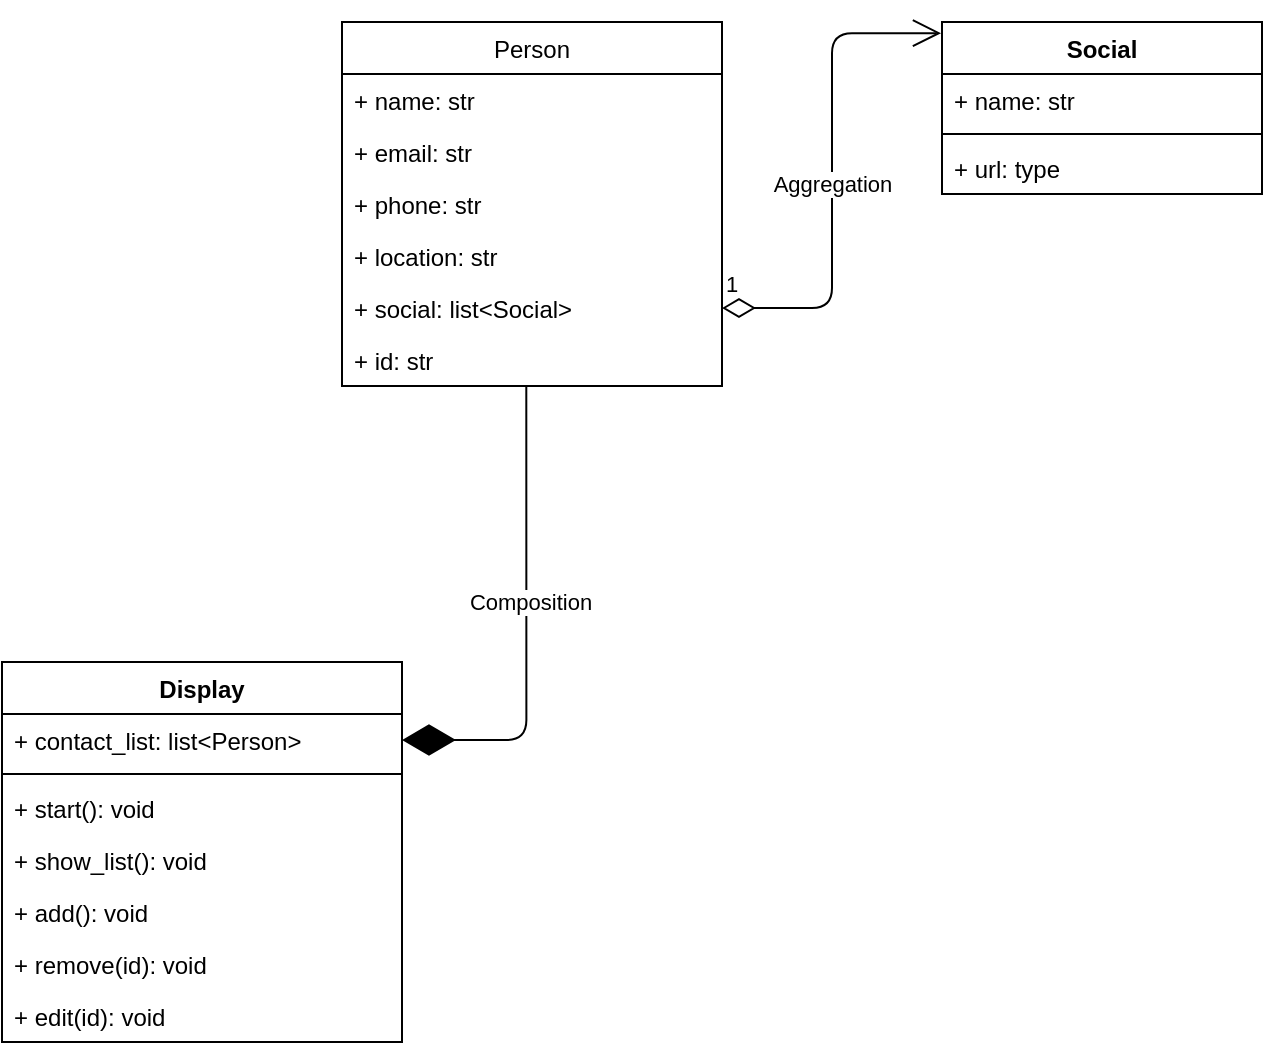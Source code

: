 <mxfile version="13.9.9" type="device"><diagram id="O037VclPRM51p_EmSUyC" name="Page-1"><mxGraphModel dx="805" dy="467" grid="1" gridSize="10" guides="1" tooltips="1" connect="1" arrows="1" fold="1" page="1" pageScale="1" pageWidth="4681" pageHeight="3300" math="0" shadow="0"><root><mxCell id="0"/><mxCell id="1" parent="0"/><mxCell id="Y_wmeO0k4HhekkkZU7I8-1" value="Person" style="swimlane;fontStyle=0;childLayout=stackLayout;horizontal=1;startSize=26;fillColor=none;horizontalStack=0;resizeParent=1;resizeParentMax=0;resizeLast=0;collapsible=1;marginBottom=0;" vertex="1" parent="1"><mxGeometry x="1660" y="680" width="190" height="182" as="geometry"/></mxCell><mxCell id="Y_wmeO0k4HhekkkZU7I8-2" value="+ name: str" style="text;strokeColor=none;fillColor=none;align=left;verticalAlign=top;spacingLeft=4;spacingRight=4;overflow=hidden;rotatable=0;points=[[0,0.5],[1,0.5]];portConstraint=eastwest;" vertex="1" parent="Y_wmeO0k4HhekkkZU7I8-1"><mxGeometry y="26" width="190" height="26" as="geometry"/></mxCell><mxCell id="Y_wmeO0k4HhekkkZU7I8-3" value="+ email: str" style="text;strokeColor=none;fillColor=none;align=left;verticalAlign=top;spacingLeft=4;spacingRight=4;overflow=hidden;rotatable=0;points=[[0,0.5],[1,0.5]];portConstraint=eastwest;" vertex="1" parent="Y_wmeO0k4HhekkkZU7I8-1"><mxGeometry y="52" width="190" height="26" as="geometry"/></mxCell><mxCell id="Y_wmeO0k4HhekkkZU7I8-4" value="+ phone: str" style="text;strokeColor=none;fillColor=none;align=left;verticalAlign=top;spacingLeft=4;spacingRight=4;overflow=hidden;rotatable=0;points=[[0,0.5],[1,0.5]];portConstraint=eastwest;" vertex="1" parent="Y_wmeO0k4HhekkkZU7I8-1"><mxGeometry y="78" width="190" height="26" as="geometry"/></mxCell><mxCell id="Y_wmeO0k4HhekkkZU7I8-5" value="+ location: str" style="text;strokeColor=none;fillColor=none;align=left;verticalAlign=top;spacingLeft=4;spacingRight=4;overflow=hidden;rotatable=0;points=[[0,0.5],[1,0.5]];portConstraint=eastwest;" vertex="1" parent="Y_wmeO0k4HhekkkZU7I8-1"><mxGeometry y="104" width="190" height="26" as="geometry"/></mxCell><mxCell id="Y_wmeO0k4HhekkkZU7I8-6" value="+ social: list&lt;Social&gt;" style="text;strokeColor=none;fillColor=none;align=left;verticalAlign=top;spacingLeft=4;spacingRight=4;overflow=hidden;rotatable=0;points=[[0,0.5],[1,0.5]];portConstraint=eastwest;" vertex="1" parent="Y_wmeO0k4HhekkkZU7I8-1"><mxGeometry y="130" width="190" height="26" as="geometry"/></mxCell><mxCell id="Y_wmeO0k4HhekkkZU7I8-28" value="+ id: str" style="text;strokeColor=none;fillColor=none;align=left;verticalAlign=top;spacingLeft=4;spacingRight=4;overflow=hidden;rotatable=0;points=[[0,0.5],[1,0.5]];portConstraint=eastwest;" vertex="1" parent="Y_wmeO0k4HhekkkZU7I8-1"><mxGeometry y="156" width="190" height="26" as="geometry"/></mxCell><mxCell id="Y_wmeO0k4HhekkkZU7I8-7" value="Social" style="swimlane;fontStyle=1;align=center;verticalAlign=top;childLayout=stackLayout;horizontal=1;startSize=26;horizontalStack=0;resizeParent=1;resizeParentMax=0;resizeLast=0;collapsible=1;marginBottom=0;" vertex="1" parent="1"><mxGeometry x="1960" y="680" width="160" height="86" as="geometry"/></mxCell><mxCell id="Y_wmeO0k4HhekkkZU7I8-8" value="+ name: str" style="text;strokeColor=none;fillColor=none;align=left;verticalAlign=top;spacingLeft=4;spacingRight=4;overflow=hidden;rotatable=0;points=[[0,0.5],[1,0.5]];portConstraint=eastwest;" vertex="1" parent="Y_wmeO0k4HhekkkZU7I8-7"><mxGeometry y="26" width="160" height="26" as="geometry"/></mxCell><mxCell id="Y_wmeO0k4HhekkkZU7I8-9" value="" style="line;strokeWidth=1;fillColor=none;align=left;verticalAlign=middle;spacingTop=-1;spacingLeft=3;spacingRight=3;rotatable=0;labelPosition=right;points=[];portConstraint=eastwest;" vertex="1" parent="Y_wmeO0k4HhekkkZU7I8-7"><mxGeometry y="52" width="160" height="8" as="geometry"/></mxCell><mxCell id="Y_wmeO0k4HhekkkZU7I8-10" value="+ url: type" style="text;strokeColor=none;fillColor=none;align=left;verticalAlign=top;spacingLeft=4;spacingRight=4;overflow=hidden;rotatable=0;points=[[0,0.5],[1,0.5]];portConstraint=eastwest;" vertex="1" parent="Y_wmeO0k4HhekkkZU7I8-7"><mxGeometry y="60" width="160" height="26" as="geometry"/></mxCell><mxCell id="Y_wmeO0k4HhekkkZU7I8-11" value="1" style="endArrow=open;html=1;endSize=12;startArrow=diamondThin;startSize=14;startFill=0;edgeStyle=orthogonalEdgeStyle;align=left;verticalAlign=bottom;entryX=-0.003;entryY=0.065;entryDx=0;entryDy=0;entryPerimeter=0;" edge="1" parent="1" source="Y_wmeO0k4HhekkkZU7I8-6" target="Y_wmeO0k4HhekkkZU7I8-7"><mxGeometry x="-1" y="3" relative="1" as="geometry"><mxPoint x="1850" y="823" as="sourcePoint"/><mxPoint x="2010" y="823" as="targetPoint"/><Array as="points"><mxPoint x="1905" y="823"/><mxPoint x="1905" y="686"/></Array></mxGeometry></mxCell><mxCell id="Y_wmeO0k4HhekkkZU7I8-12" value="Aggregation" style="edgeLabel;html=1;align=center;verticalAlign=middle;resizable=0;points=[];" vertex="1" connectable="0" parent="Y_wmeO0k4HhekkkZU7I8-11"><mxGeometry x="-0.052" relative="1" as="geometry"><mxPoint as="offset"/></mxGeometry></mxCell><mxCell id="Y_wmeO0k4HhekkkZU7I8-17" value="Display" style="swimlane;fontStyle=1;align=center;verticalAlign=top;childLayout=stackLayout;horizontal=1;startSize=26;horizontalStack=0;resizeParent=1;resizeParentMax=0;resizeLast=0;collapsible=1;marginBottom=0;" vertex="1" parent="1"><mxGeometry x="1490" y="1000" width="200" height="190" as="geometry"/></mxCell><mxCell id="Y_wmeO0k4HhekkkZU7I8-18" value="+ contact_list: list&lt;Person&gt;" style="text;strokeColor=none;fillColor=none;align=left;verticalAlign=top;spacingLeft=4;spacingRight=4;overflow=hidden;rotatable=0;points=[[0,0.5],[1,0.5]];portConstraint=eastwest;" vertex="1" parent="Y_wmeO0k4HhekkkZU7I8-17"><mxGeometry y="26" width="200" height="26" as="geometry"/></mxCell><mxCell id="Y_wmeO0k4HhekkkZU7I8-19" value="" style="line;strokeWidth=1;fillColor=none;align=left;verticalAlign=middle;spacingTop=-1;spacingLeft=3;spacingRight=3;rotatable=0;labelPosition=right;points=[];portConstraint=eastwest;" vertex="1" parent="Y_wmeO0k4HhekkkZU7I8-17"><mxGeometry y="52" width="200" height="8" as="geometry"/></mxCell><mxCell id="Y_wmeO0k4HhekkkZU7I8-20" value="+ start(): void" style="text;strokeColor=none;fillColor=none;align=left;verticalAlign=top;spacingLeft=4;spacingRight=4;overflow=hidden;rotatable=0;points=[[0,0.5],[1,0.5]];portConstraint=eastwest;" vertex="1" parent="Y_wmeO0k4HhekkkZU7I8-17"><mxGeometry y="60" width="200" height="26" as="geometry"/></mxCell><mxCell id="Y_wmeO0k4HhekkkZU7I8-23" value="+ show_list(): void" style="text;strokeColor=none;fillColor=none;align=left;verticalAlign=top;spacingLeft=4;spacingRight=4;overflow=hidden;rotatable=0;points=[[0,0.5],[1,0.5]];portConstraint=eastwest;" vertex="1" parent="Y_wmeO0k4HhekkkZU7I8-17"><mxGeometry y="86" width="200" height="26" as="geometry"/></mxCell><mxCell id="Y_wmeO0k4HhekkkZU7I8-24" value="+ add(): void" style="text;strokeColor=none;fillColor=none;align=left;verticalAlign=top;spacingLeft=4;spacingRight=4;overflow=hidden;rotatable=0;points=[[0,0.5],[1,0.5]];portConstraint=eastwest;" vertex="1" parent="Y_wmeO0k4HhekkkZU7I8-17"><mxGeometry y="112" width="200" height="26" as="geometry"/></mxCell><mxCell id="Y_wmeO0k4HhekkkZU7I8-25" value="+ remove(id): void" style="text;strokeColor=none;fillColor=none;align=left;verticalAlign=top;spacingLeft=4;spacingRight=4;overflow=hidden;rotatable=0;points=[[0,0.5],[1,0.5]];portConstraint=eastwest;" vertex="1" parent="Y_wmeO0k4HhekkkZU7I8-17"><mxGeometry y="138" width="200" height="26" as="geometry"/></mxCell><mxCell id="Y_wmeO0k4HhekkkZU7I8-26" value="+ edit(id): void" style="text;strokeColor=none;fillColor=none;align=left;verticalAlign=top;spacingLeft=4;spacingRight=4;overflow=hidden;rotatable=0;points=[[0,0.5],[1,0.5]];portConstraint=eastwest;" vertex="1" parent="Y_wmeO0k4HhekkkZU7I8-17"><mxGeometry y="164" width="200" height="26" as="geometry"/></mxCell><mxCell id="Y_wmeO0k4HhekkkZU7I8-21" value="" style="endArrow=diamondThin;endFill=1;endSize=24;html=1;entryX=1;entryY=0.5;entryDx=0;entryDy=0;edgeStyle=orthogonalEdgeStyle;exitX=0.485;exitY=0.984;exitDx=0;exitDy=0;exitPerimeter=0;" edge="1" parent="1" source="Y_wmeO0k4HhekkkZU7I8-28" target="Y_wmeO0k4HhekkkZU7I8-18"><mxGeometry width="160" relative="1" as="geometry"><mxPoint x="1751" y="870" as="sourcePoint"/><mxPoint x="1820" y="980" as="targetPoint"/></mxGeometry></mxCell><mxCell id="Y_wmeO0k4HhekkkZU7I8-22" value="Composition" style="edgeLabel;html=1;align=center;verticalAlign=middle;resizable=0;points=[];" vertex="1" connectable="0" parent="Y_wmeO0k4HhekkkZU7I8-21"><mxGeometry x="-0.1" y="2" relative="1" as="geometry"><mxPoint as="offset"/></mxGeometry></mxCell></root></mxGraphModel></diagram></mxfile>